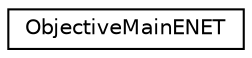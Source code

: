 digraph "Graphical Class Hierarchy"
{
 // LATEX_PDF_SIZE
  edge [fontname="Helvetica",fontsize="10",labelfontname="Helvetica",labelfontsize="10"];
  node [fontname="Helvetica",fontsize="10",shape=record];
  rankdir="LR";
  Node0 [label="ObjectiveMainENET",height=0.2,width=0.4,color="black", fillcolor="white", style="filled",URL="$classObjectiveMainENET.html",tooltip=" "];
}
